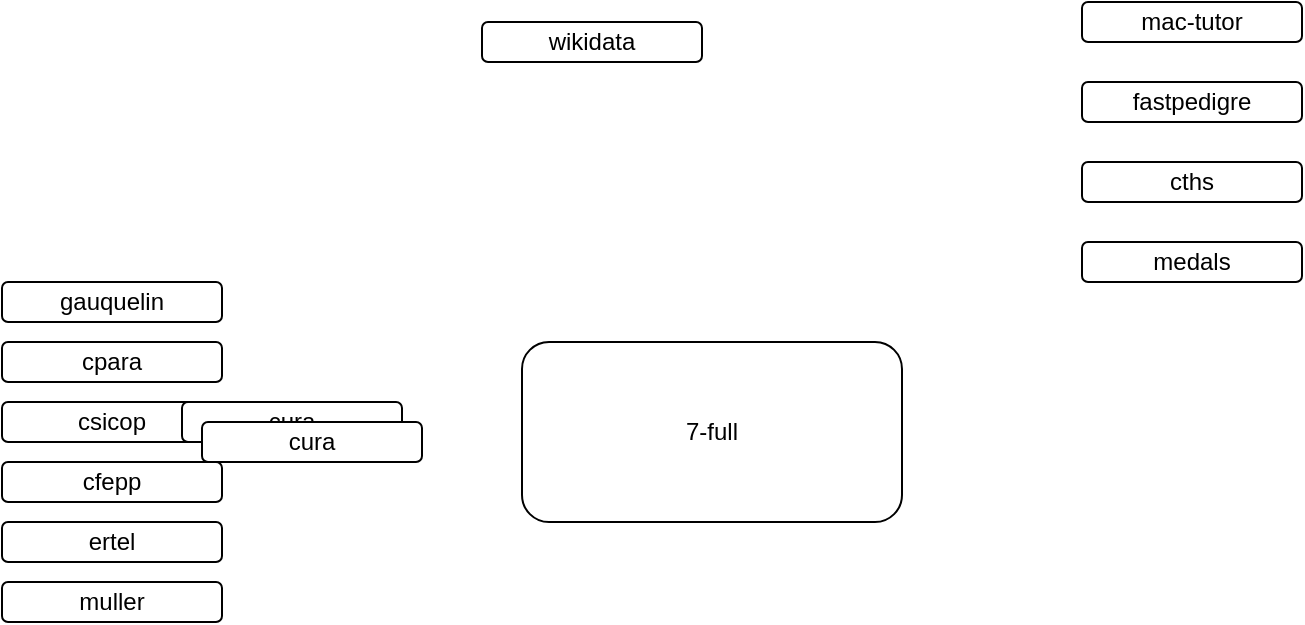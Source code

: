 <mxfile version="12.1.7" type="device" pages="1"><diagram id="LVw6ghWPCGApinSZySSA" name="Page-1"><mxGraphModel dx="980" dy="483" grid="1" gridSize="10" guides="1" tooltips="1" connect="1" arrows="1" fold="1" page="1" pageScale="1" pageWidth="850" pageHeight="1100" math="0" shadow="0"><root><mxCell id="0"/><mxCell id="1" parent="0"/><mxCell id="8473Rd92Myj6Njw9E8Qw-1" value="7-full" style="rounded=1;whiteSpace=wrap;html=1;" vertex="1" parent="1"><mxGeometry x="300" y="210" width="190" height="90" as="geometry"/></mxCell><mxCell id="8473Rd92Myj6Njw9E8Qw-2" value="mac-tutor" style="rounded=1;whiteSpace=wrap;html=1;" vertex="1" parent="1"><mxGeometry x="580" y="40" width="110" height="20" as="geometry"/></mxCell><mxCell id="8473Rd92Myj6Njw9E8Qw-3" value="gauquelin" style="rounded=1;whiteSpace=wrap;html=1;" vertex="1" parent="1"><mxGeometry x="40" y="180" width="110" height="20" as="geometry"/></mxCell><mxCell id="8473Rd92Myj6Njw9E8Qw-4" value="cpara" style="rounded=1;whiteSpace=wrap;html=1;" vertex="1" parent="1"><mxGeometry x="40" y="210" width="110" height="20" as="geometry"/></mxCell><mxCell id="8473Rd92Myj6Njw9E8Qw-5" value="csicop" style="rounded=1;whiteSpace=wrap;html=1;" vertex="1" parent="1"><mxGeometry x="40" y="240" width="110" height="20" as="geometry"/></mxCell><mxCell id="8473Rd92Myj6Njw9E8Qw-6" value="cfepp" style="rounded=1;whiteSpace=wrap;html=1;" vertex="1" parent="1"><mxGeometry x="40" y="270" width="110" height="20" as="geometry"/></mxCell><mxCell id="8473Rd92Myj6Njw9E8Qw-7" value="ertel" style="rounded=1;whiteSpace=wrap;html=1;" vertex="1" parent="1"><mxGeometry x="40" y="300" width="110" height="20" as="geometry"/></mxCell><mxCell id="8473Rd92Myj6Njw9E8Qw-8" value="muller" style="rounded=1;whiteSpace=wrap;html=1;" vertex="1" parent="1"><mxGeometry x="40" y="330" width="110" height="20" as="geometry"/></mxCell><mxCell id="8473Rd92Myj6Njw9E8Qw-9" value="wikidata" style="rounded=1;whiteSpace=wrap;html=1;" vertex="1" parent="1"><mxGeometry x="280" y="50" width="110" height="20" as="geometry"/></mxCell><mxCell id="8473Rd92Myj6Njw9E8Qw-10" value="fastpedigre" style="rounded=1;whiteSpace=wrap;html=1;" vertex="1" parent="1"><mxGeometry x="580" y="80" width="110" height="20" as="geometry"/></mxCell><mxCell id="8473Rd92Myj6Njw9E8Qw-11" value="cura" style="rounded=1;whiteSpace=wrap;html=1;" vertex="1" parent="1"><mxGeometry x="130" y="240" width="110" height="20" as="geometry"/></mxCell><mxCell id="8473Rd92Myj6Njw9E8Qw-12" value="cura" style="rounded=1;whiteSpace=wrap;html=1;" vertex="1" parent="1"><mxGeometry x="140" y="250" width="110" height="20" as="geometry"/></mxCell><mxCell id="8473Rd92Myj6Njw9E8Qw-13" value="medals" style="rounded=1;whiteSpace=wrap;html=1;" vertex="1" parent="1"><mxGeometry x="580" y="160" width="110" height="20" as="geometry"/></mxCell><mxCell id="8473Rd92Myj6Njw9E8Qw-14" value="cths" style="rounded=1;whiteSpace=wrap;html=1;" vertex="1" parent="1"><mxGeometry x="580" y="120" width="110" height="20" as="geometry"/></mxCell></root></mxGraphModel></diagram></mxfile>